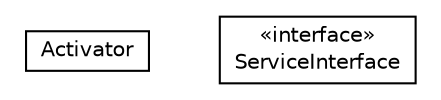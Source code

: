 #!/usr/local/bin/dot
#
# Class diagram 
# Generated by UMLGraph version R5_6-24-gf6e263 (http://www.umlgraph.org/)
#

digraph G {
	edge [fontname="Helvetica",fontsize=10,labelfontname="Helvetica",labelfontsize=10];
	node [fontname="Helvetica",fontsize=10,shape=plaintext];
	nodesep=0.25;
	ranksep=0.5;
	// org.universAAL.samples.soap.cxf.service.Activator
	c1368795 [label=<<table title="org.universAAL.samples.soap.cxf.service.Activator" border="0" cellborder="1" cellspacing="0" cellpadding="2" port="p" href="./Activator.html">
		<tr><td><table border="0" cellspacing="0" cellpadding="1">
<tr><td align="center" balign="center"> Activator </td></tr>
		</table></td></tr>
		</table>>, URL="./Activator.html", fontname="Helvetica", fontcolor="black", fontsize=10.0];
	// org.universAAL.samples.soap.cxf.service.ServiceInterface
	c1368796 [label=<<table title="org.universAAL.samples.soap.cxf.service.ServiceInterface" border="0" cellborder="1" cellspacing="0" cellpadding="2" port="p" href="./ServiceInterface.html">
		<tr><td><table border="0" cellspacing="0" cellpadding="1">
<tr><td align="center" balign="center"> &#171;interface&#187; </td></tr>
<tr><td align="center" balign="center"> ServiceInterface </td></tr>
		</table></td></tr>
		</table>>, URL="./ServiceInterface.html", fontname="Helvetica", fontcolor="black", fontsize=10.0];
}

